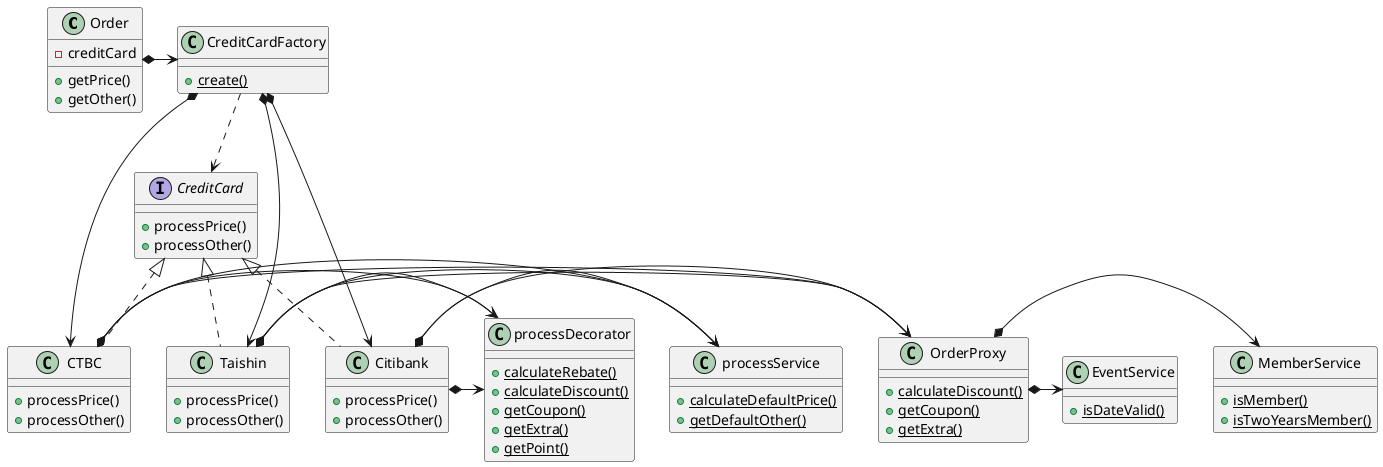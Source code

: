 @startuml

class Order {
	- creditCard
    + getPrice()
    + getOther()
}

class CreditCardFactory {
    {static} + create()
}

interface CreditCard {
    + processPrice()
    + processOther()
}

class CTBC {
	+ processPrice()
	+ processOther()
}

class Taishin {
	+ processPrice()
	+ processOther()
}

class Citibank {
	+ processPrice()
	+ processOther()
}

class processService {
    {static} + calculateDefaultPrice()
    {static} + getDefaultOther()
}

class processDecorator {
    {static} + calculateRebate()
    {static} + calculateDiscount()
    {static} + getCoupon()
    {static} + getExtra()
    {static} + getPoint()
}

class EventService {
    {static} + isDateValid()
}

class MemberService {
    {static} + isMember()
    {static} + isTwoYearsMember()
}

class OrderProxy {
    {static} + calculateDiscount()
    {static} + getCoupon()
    {static} + getExtra()
}

Order *-right-> CreditCardFactory
CreditCardFactory .-> CreditCard
CreditCard <|.. CTBC
CreditCard <|.. Taishin
CreditCard <|.. Citibank
CreditCardFactory *-> CTBC
CreditCardFactory *-> Taishin
CreditCardFactory *-> Citibank
CTBC *-> processService
CTBC *-> processDecorator
CTBC *-> OrderProxy
Taishin *-> processService
Taishin *-> processDecorator
Taishin *-> OrderProxy
Citibank *-> processService
Citibank *-> processDecorator
Citibank *-> OrderProxy
OrderProxy *-> MemberService
OrderProxy *-> EventService

@enduml

